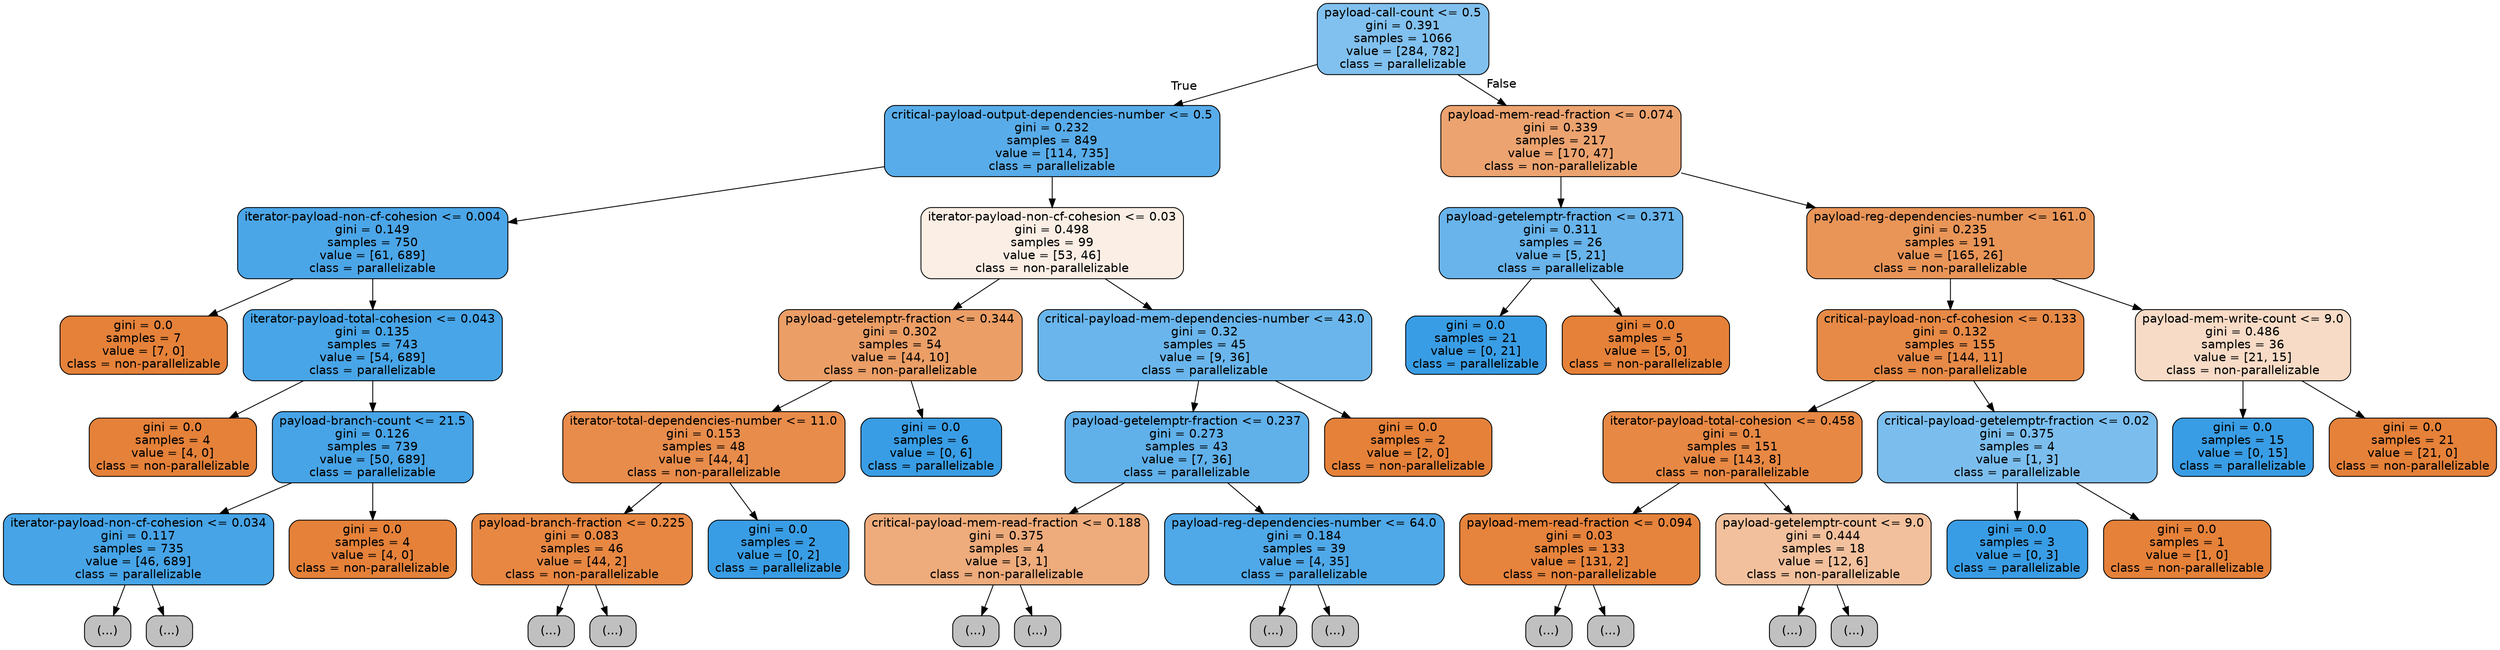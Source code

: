 digraph Tree {
node [shape=box, style="filled, rounded", color="black", fontname=helvetica] ;
edge [fontname=helvetica] ;
0 [label="payload-call-count <= 0.5\ngini = 0.391\nsamples = 1066\nvalue = [284, 782]\nclass = parallelizable", fillcolor="#399de5a2"] ;
1 [label="critical-payload-output-dependencies-number <= 0.5\ngini = 0.232\nsamples = 849\nvalue = [114, 735]\nclass = parallelizable", fillcolor="#399de5d7"] ;
0 -> 1 [labeldistance=2.5, labelangle=45, headlabel="True"] ;
2 [label="iterator-payload-non-cf-cohesion <= 0.004\ngini = 0.149\nsamples = 750\nvalue = [61, 689]\nclass = parallelizable", fillcolor="#399de5e8"] ;
1 -> 2 ;
3 [label="gini = 0.0\nsamples = 7\nvalue = [7, 0]\nclass = non-parallelizable", fillcolor="#e58139ff"] ;
2 -> 3 ;
4 [label="iterator-payload-total-cohesion <= 0.043\ngini = 0.135\nsamples = 743\nvalue = [54, 689]\nclass = parallelizable", fillcolor="#399de5eb"] ;
2 -> 4 ;
5 [label="gini = 0.0\nsamples = 4\nvalue = [4, 0]\nclass = non-parallelizable", fillcolor="#e58139ff"] ;
4 -> 5 ;
6 [label="payload-branch-count <= 21.5\ngini = 0.126\nsamples = 739\nvalue = [50, 689]\nclass = parallelizable", fillcolor="#399de5ec"] ;
4 -> 6 ;
7 [label="iterator-payload-non-cf-cohesion <= 0.034\ngini = 0.117\nsamples = 735\nvalue = [46, 689]\nclass = parallelizable", fillcolor="#399de5ee"] ;
6 -> 7 ;
8 [label="(...)", fillcolor="#C0C0C0"] ;
7 -> 8 ;
41 [label="(...)", fillcolor="#C0C0C0"] ;
7 -> 41 ;
96 [label="gini = 0.0\nsamples = 4\nvalue = [4, 0]\nclass = non-parallelizable", fillcolor="#e58139ff"] ;
6 -> 96 ;
97 [label="iterator-payload-non-cf-cohesion <= 0.03\ngini = 0.498\nsamples = 99\nvalue = [53, 46]\nclass = non-parallelizable", fillcolor="#e5813922"] ;
1 -> 97 ;
98 [label="payload-getelemptr-fraction <= 0.344\ngini = 0.302\nsamples = 54\nvalue = [44, 10]\nclass = non-parallelizable", fillcolor="#e58139c5"] ;
97 -> 98 ;
99 [label="iterator-total-dependencies-number <= 11.0\ngini = 0.153\nsamples = 48\nvalue = [44, 4]\nclass = non-parallelizable", fillcolor="#e58139e8"] ;
98 -> 99 ;
100 [label="payload-branch-fraction <= 0.225\ngini = 0.083\nsamples = 46\nvalue = [44, 2]\nclass = non-parallelizable", fillcolor="#e58139f3"] ;
99 -> 100 ;
101 [label="(...)", fillcolor="#C0C0C0"] ;
100 -> 101 ;
102 [label="(...)", fillcolor="#C0C0C0"] ;
100 -> 102 ;
105 [label="gini = 0.0\nsamples = 2\nvalue = [0, 2]\nclass = parallelizable", fillcolor="#399de5ff"] ;
99 -> 105 ;
106 [label="gini = 0.0\nsamples = 6\nvalue = [0, 6]\nclass = parallelizable", fillcolor="#399de5ff"] ;
98 -> 106 ;
107 [label="critical-payload-mem-dependencies-number <= 43.0\ngini = 0.32\nsamples = 45\nvalue = [9, 36]\nclass = parallelizable", fillcolor="#399de5bf"] ;
97 -> 107 ;
108 [label="payload-getelemptr-fraction <= 0.237\ngini = 0.273\nsamples = 43\nvalue = [7, 36]\nclass = parallelizable", fillcolor="#399de5cd"] ;
107 -> 108 ;
109 [label="critical-payload-mem-read-fraction <= 0.188\ngini = 0.375\nsamples = 4\nvalue = [3, 1]\nclass = non-parallelizable", fillcolor="#e58139aa"] ;
108 -> 109 ;
110 [label="(...)", fillcolor="#C0C0C0"] ;
109 -> 110 ;
111 [label="(...)", fillcolor="#C0C0C0"] ;
109 -> 111 ;
112 [label="payload-reg-dependencies-number <= 64.0\ngini = 0.184\nsamples = 39\nvalue = [4, 35]\nclass = parallelizable", fillcolor="#399de5e2"] ;
108 -> 112 ;
113 [label="(...)", fillcolor="#C0C0C0"] ;
112 -> 113 ;
118 [label="(...)", fillcolor="#C0C0C0"] ;
112 -> 118 ;
119 [label="gini = 0.0\nsamples = 2\nvalue = [2, 0]\nclass = non-parallelizable", fillcolor="#e58139ff"] ;
107 -> 119 ;
120 [label="payload-mem-read-fraction <= 0.074\ngini = 0.339\nsamples = 217\nvalue = [170, 47]\nclass = non-parallelizable", fillcolor="#e58139b9"] ;
0 -> 120 [labeldistance=2.5, labelangle=-45, headlabel="False"] ;
121 [label="payload-getelemptr-fraction <= 0.371\ngini = 0.311\nsamples = 26\nvalue = [5, 21]\nclass = parallelizable", fillcolor="#399de5c2"] ;
120 -> 121 ;
122 [label="gini = 0.0\nsamples = 21\nvalue = [0, 21]\nclass = parallelizable", fillcolor="#399de5ff"] ;
121 -> 122 ;
123 [label="gini = 0.0\nsamples = 5\nvalue = [5, 0]\nclass = non-parallelizable", fillcolor="#e58139ff"] ;
121 -> 123 ;
124 [label="payload-reg-dependencies-number <= 161.0\ngini = 0.235\nsamples = 191\nvalue = [165, 26]\nclass = non-parallelizable", fillcolor="#e58139d7"] ;
120 -> 124 ;
125 [label="critical-payload-non-cf-cohesion <= 0.133\ngini = 0.132\nsamples = 155\nvalue = [144, 11]\nclass = non-parallelizable", fillcolor="#e58139ec"] ;
124 -> 125 ;
126 [label="iterator-payload-total-cohesion <= 0.458\ngini = 0.1\nsamples = 151\nvalue = [143, 8]\nclass = non-parallelizable", fillcolor="#e58139f1"] ;
125 -> 126 ;
127 [label="payload-mem-read-fraction <= 0.094\ngini = 0.03\nsamples = 133\nvalue = [131, 2]\nclass = non-parallelizable", fillcolor="#e58139fb"] ;
126 -> 127 ;
128 [label="(...)", fillcolor="#C0C0C0"] ;
127 -> 128 ;
133 [label="(...)", fillcolor="#C0C0C0"] ;
127 -> 133 ;
134 [label="payload-getelemptr-count <= 9.0\ngini = 0.444\nsamples = 18\nvalue = [12, 6]\nclass = non-parallelizable", fillcolor="#e581397f"] ;
126 -> 134 ;
135 [label="(...)", fillcolor="#C0C0C0"] ;
134 -> 135 ;
138 [label="(...)", fillcolor="#C0C0C0"] ;
134 -> 138 ;
139 [label="critical-payload-getelemptr-fraction <= 0.02\ngini = 0.375\nsamples = 4\nvalue = [1, 3]\nclass = parallelizable", fillcolor="#399de5aa"] ;
125 -> 139 ;
140 [label="gini = 0.0\nsamples = 3\nvalue = [0, 3]\nclass = parallelizable", fillcolor="#399de5ff"] ;
139 -> 140 ;
141 [label="gini = 0.0\nsamples = 1\nvalue = [1, 0]\nclass = non-parallelizable", fillcolor="#e58139ff"] ;
139 -> 141 ;
142 [label="payload-mem-write-count <= 9.0\ngini = 0.486\nsamples = 36\nvalue = [21, 15]\nclass = non-parallelizable", fillcolor="#e5813949"] ;
124 -> 142 ;
143 [label="gini = 0.0\nsamples = 15\nvalue = [0, 15]\nclass = parallelizable", fillcolor="#399de5ff"] ;
142 -> 143 ;
144 [label="gini = 0.0\nsamples = 21\nvalue = [21, 0]\nclass = non-parallelizable", fillcolor="#e58139ff"] ;
142 -> 144 ;
}